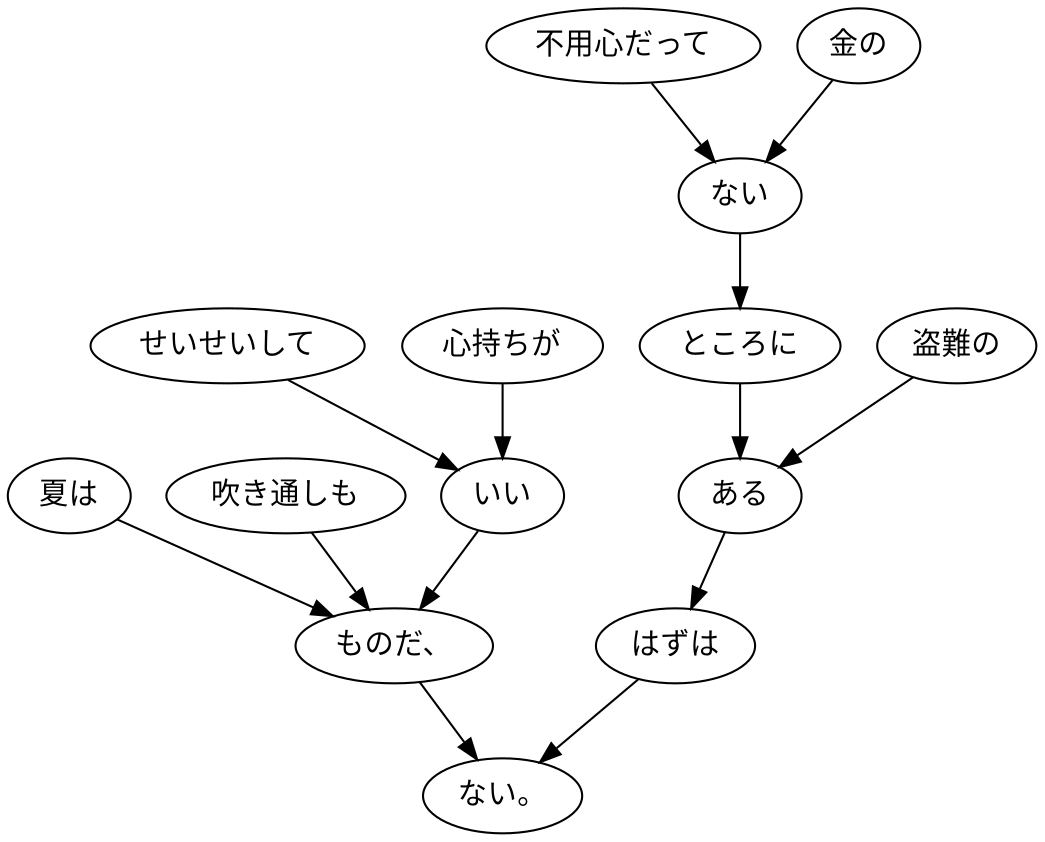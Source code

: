 digraph graph4697 {
	node0 [label="吹き通しも"];
	node1 [label="夏は"];
	node2 [label="せいせいして"];
	node3 [label="心持ちが"];
	node4 [label="いい"];
	node5 [label="ものだ、"];
	node6 [label="不用心だって"];
	node7 [label="金の"];
	node8 [label="ない"];
	node9 [label="ところに"];
	node10 [label="盗難の"];
	node11 [label="ある"];
	node12 [label="はずは"];
	node13 [label="ない。"];
	node0 -> node5;
	node1 -> node5;
	node2 -> node4;
	node3 -> node4;
	node4 -> node5;
	node5 -> node13;
	node6 -> node8;
	node7 -> node8;
	node8 -> node9;
	node9 -> node11;
	node10 -> node11;
	node11 -> node12;
	node12 -> node13;
}
